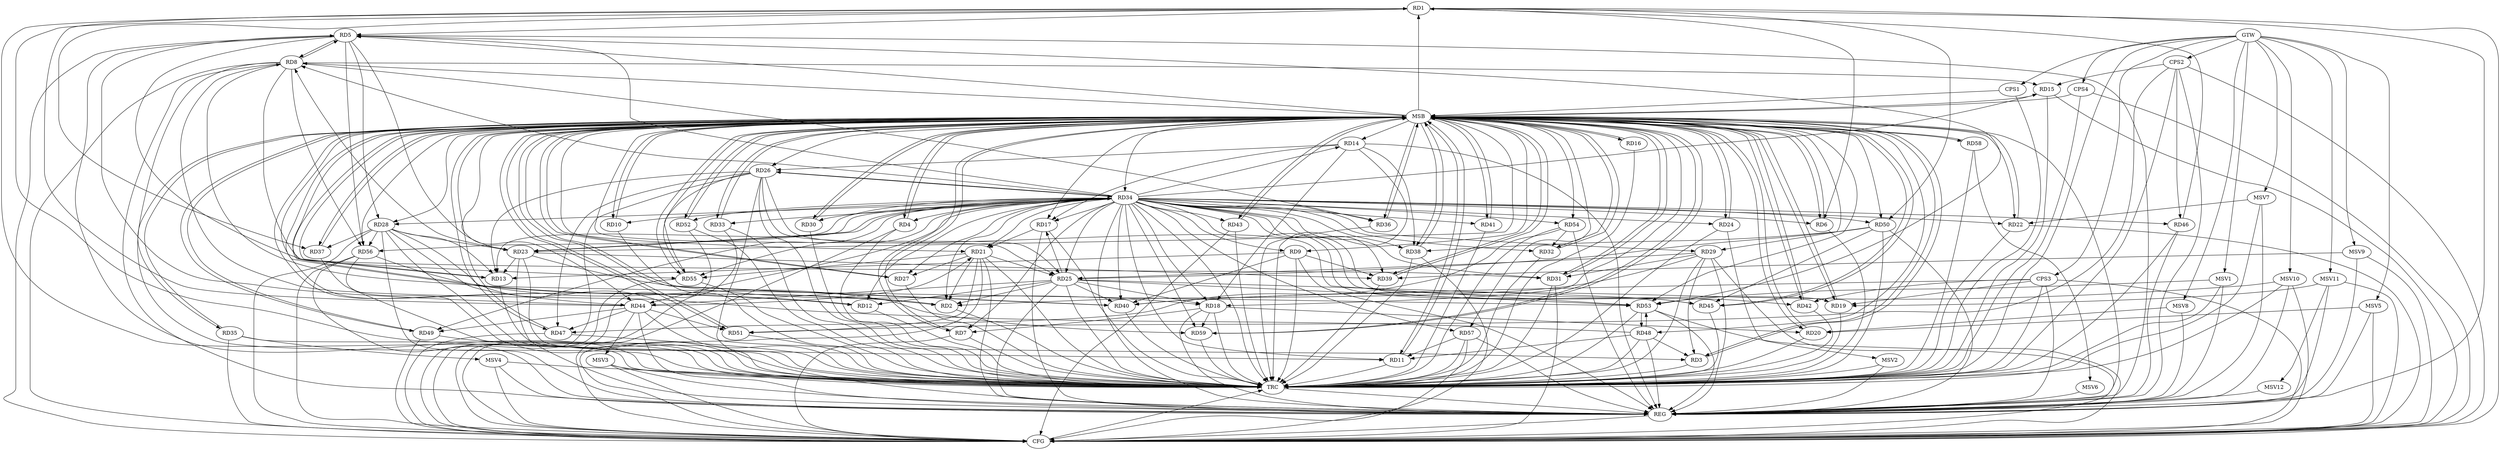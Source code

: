 strict digraph G {
  RD1 [ label="RD1" ];
  RD2 [ label="RD2" ];
  RD3 [ label="RD3" ];
  RD4 [ label="RD4" ];
  RD5 [ label="RD5" ];
  RD6 [ label="RD6" ];
  RD7 [ label="RD7" ];
  RD8 [ label="RD8" ];
  RD9 [ label="RD9" ];
  RD10 [ label="RD10" ];
  RD11 [ label="RD11" ];
  RD12 [ label="RD12" ];
  RD13 [ label="RD13" ];
  RD14 [ label="RD14" ];
  RD15 [ label="RD15" ];
  RD16 [ label="RD16" ];
  RD17 [ label="RD17" ];
  RD18 [ label="RD18" ];
  RD19 [ label="RD19" ];
  RD20 [ label="RD20" ];
  RD21 [ label="RD21" ];
  RD22 [ label="RD22" ];
  RD23 [ label="RD23" ];
  RD24 [ label="RD24" ];
  RD25 [ label="RD25" ];
  RD26 [ label="RD26" ];
  RD27 [ label="RD27" ];
  RD28 [ label="RD28" ];
  RD29 [ label="RD29" ];
  RD30 [ label="RD30" ];
  RD31 [ label="RD31" ];
  RD32 [ label="RD32" ];
  RD33 [ label="RD33" ];
  RD34 [ label="RD34" ];
  RD35 [ label="RD35" ];
  RD36 [ label="RD36" ];
  RD37 [ label="RD37" ];
  RD38 [ label="RD38" ];
  RD39 [ label="RD39" ];
  RD40 [ label="RD40" ];
  RD41 [ label="RD41" ];
  RD42 [ label="RD42" ];
  RD43 [ label="RD43" ];
  RD44 [ label="RD44" ];
  RD45 [ label="RD45" ];
  RD46 [ label="RD46" ];
  RD47 [ label="RD47" ];
  RD48 [ label="RD48" ];
  RD49 [ label="RD49" ];
  RD50 [ label="RD50" ];
  RD51 [ label="RD51" ];
  RD52 [ label="RD52" ];
  RD53 [ label="RD53" ];
  RD54 [ label="RD54" ];
  RD55 [ label="RD55" ];
  RD56 [ label="RD56" ];
  RD57 [ label="RD57" ];
  RD58 [ label="RD58" ];
  RD59 [ label="RD59" ];
  CPS1 [ label="CPS1" ];
  CPS2 [ label="CPS2" ];
  CPS3 [ label="CPS3" ];
  CPS4 [ label="CPS4" ];
  GTW [ label="GTW" ];
  REG [ label="REG" ];
  MSB [ label="MSB" ];
  CFG [ label="CFG" ];
  TRC [ label="TRC" ];
  MSV1 [ label="MSV1" ];
  MSV2 [ label="MSV2" ];
  MSV3 [ label="MSV3" ];
  MSV4 [ label="MSV4" ];
  MSV5 [ label="MSV5" ];
  MSV6 [ label="MSV6" ];
  MSV7 [ label="MSV7" ];
  MSV8 [ label="MSV8" ];
  MSV9 [ label="MSV9" ];
  MSV10 [ label="MSV10" ];
  MSV11 [ label="MSV11" ];
  MSV12 [ label="MSV12" ];
  RD1 -> RD5;
  RD1 -> RD6;
  RD1 -> RD11;
  RD1 -> RD37;
  RD44 -> RD1;
  RD46 -> RD1;
  RD1 -> RD50;
  RD21 -> RD2;
  RD25 -> RD2;
  RD29 -> RD2;
  RD34 -> RD2;
  RD28 -> RD3;
  RD29 -> RD3;
  RD48 -> RD3;
  RD5 -> RD8;
  RD8 -> RD5;
  RD5 -> RD23;
  RD5 -> RD28;
  RD5 -> RD31;
  RD44 -> RD5;
  RD5 -> RD53;
  RD5 -> RD56;
  RD18 -> RD7;
  RD8 -> RD15;
  RD23 -> RD8;
  RD34 -> RD8;
  RD8 -> RD36;
  RD48 -> RD8;
  RD8 -> RD53;
  RD8 -> RD55;
  RD8 -> RD56;
  RD9 -> RD13;
  RD9 -> RD39;
  RD9 -> RD40;
  RD34 -> RD11;
  RD48 -> RD11;
  RD57 -> RD11;
  RD25 -> RD12;
  RD23 -> RD13;
  RD26 -> RD13;
  RD28 -> RD13;
  RD14 -> RD17;
  RD14 -> RD18;
  RD14 -> RD26;
  RD14 -> RD38;
  RD17 -> RD21;
  RD25 -> RD17;
  RD18 -> RD20;
  RD23 -> RD18;
  RD25 -> RD18;
  RD34 -> RD18;
  RD18 -> RD59;
  RD21 -> RD25;
  RD21 -> RD27;
  RD44 -> RD21;
  RD21 -> RD51;
  RD21 -> RD55;
  RD28 -> RD23;
  RD23 -> RD34;
  RD23 -> RD39;
  RD26 -> RD25;
  RD29 -> RD25;
  RD25 -> RD40;
  RD25 -> RD44;
  RD25 -> RD45;
  RD50 -> RD25;
  RD25 -> RD53;
  RD26 -> RD34;
  RD26 -> RD47;
  RD26 -> RD53;
  RD26 -> RD55;
  RD34 -> RD27;
  RD28 -> RD37;
  RD28 -> RD44;
  RD28 -> RD56;
  RD29 -> RD31;
  RD54 -> RD32;
  RD34 -> RD38;
  RD34 -> RD44;
  RD34 -> RD45;
  RD34 -> RD55;
  RD34 -> RD59;
  RD50 -> RD38;
  RD44 -> RD47;
  RD44 -> RD49;
  RD44 -> RD51;
  RD50 -> RD45;
  RD54 -> RD47;
  RD48 -> RD53;
  RD53 -> RD48;
  RD56 -> RD59;
  CPS2 -> RD46;
  CPS2 -> RD15;
  CPS2 -> RD51;
  CPS3 -> RD42;
  CPS3 -> RD40;
  CPS3 -> RD19;
  GTW -> CPS1;
  GTW -> CPS2;
  GTW -> CPS3;
  GTW -> CPS4;
  RD1 -> REG;
  RD5 -> REG;
  RD8 -> REG;
  RD9 -> REG;
  RD14 -> REG;
  RD17 -> REG;
  RD18 -> REG;
  RD21 -> REG;
  RD23 -> REG;
  RD25 -> REG;
  RD26 -> REG;
  RD28 -> REG;
  RD29 -> REG;
  RD34 -> REG;
  RD44 -> REG;
  RD46 -> REG;
  RD48 -> REG;
  RD50 -> REG;
  RD53 -> REG;
  RD54 -> REG;
  RD56 -> REG;
  RD57 -> REG;
  CPS2 -> REG;
  CPS3 -> REG;
  RD2 -> MSB;
  MSB -> RD9;
  MSB -> RD17;
  MSB -> RD22;
  MSB -> RD23;
  MSB -> RD26;
  MSB -> RD29;
  MSB -> RD41;
  MSB -> REG;
  RD3 -> MSB;
  MSB -> RD28;
  MSB -> RD30;
  MSB -> RD36;
  RD4 -> MSB;
  MSB -> RD1;
  MSB -> RD8;
  MSB -> RD12;
  MSB -> RD21;
  MSB -> RD34;
  MSB -> RD38;
  MSB -> RD42;
  MSB -> RD43;
  MSB -> RD52;
  RD6 -> MSB;
  MSB -> RD44;
  MSB -> RD56;
  RD7 -> MSB;
  MSB -> RD3;
  MSB -> RD51;
  RD10 -> MSB;
  MSB -> RD5;
  MSB -> RD7;
  MSB -> RD33;
  MSB -> RD37;
  MSB -> RD59;
  RD11 -> MSB;
  MSB -> RD6;
  MSB -> RD55;
  RD12 -> MSB;
  MSB -> RD54;
  RD13 -> MSB;
  MSB -> RD10;
  MSB -> RD58;
  RD15 -> MSB;
  MSB -> RD13;
  MSB -> RD35;
  MSB -> RD57;
  RD16 -> MSB;
  MSB -> RD2;
  MSB -> RD18;
  MSB -> RD24;
  RD19 -> MSB;
  MSB -> RD25;
  RD20 -> MSB;
  MSB -> RD19;
  MSB -> RD27;
  MSB -> RD39;
  MSB -> RD50;
  RD22 -> MSB;
  MSB -> RD11;
  MSB -> RD20;
  MSB -> RD47;
  MSB -> RD53;
  RD24 -> MSB;
  RD27 -> MSB;
  MSB -> RD32;
  MSB -> RD40;
  RD30 -> MSB;
  MSB -> RD4;
  RD31 -> MSB;
  RD32 -> MSB;
  MSB -> RD48;
  RD33 -> MSB;
  MSB -> RD14;
  RD35 -> MSB;
  RD36 -> MSB;
  RD37 -> MSB;
  RD38 -> MSB;
  RD39 -> MSB;
  MSB -> RD31;
  RD40 -> MSB;
  RD41 -> MSB;
  MSB -> RD16;
  MSB -> RD45;
  RD42 -> MSB;
  RD43 -> MSB;
  RD45 -> MSB;
  RD47 -> MSB;
  RD49 -> MSB;
  RD51 -> MSB;
  RD52 -> MSB;
  RD55 -> MSB;
  RD58 -> MSB;
  MSB -> RD49;
  RD59 -> MSB;
  CPS1 -> MSB;
  CPS4 -> MSB;
  RD22 -> CFG;
  RD47 -> CFG;
  RD5 -> CFG;
  RD52 -> CFG;
  RD53 -> CFG;
  RD55 -> CFG;
  RD8 -> CFG;
  CPS2 -> CFG;
  CPS3 -> CFG;
  RD29 -> CFG;
  RD15 -> CFG;
  RD33 -> CFG;
  CPS4 -> CFG;
  RD56 -> CFG;
  RD57 -> CFG;
  RD43 -> CFG;
  RD7 -> CFG;
  RD31 -> CFG;
  RD28 -> CFG;
  RD4 -> CFG;
  RD49 -> CFG;
  RD35 -> CFG;
  RD26 -> CFG;
  RD38 -> CFG;
  RD1 -> CFG;
  RD21 -> CFG;
  REG -> CFG;
  RD1 -> TRC;
  RD2 -> TRC;
  RD3 -> TRC;
  RD4 -> TRC;
  RD5 -> TRC;
  RD6 -> TRC;
  RD7 -> TRC;
  RD8 -> TRC;
  RD9 -> TRC;
  RD10 -> TRC;
  RD11 -> TRC;
  RD12 -> TRC;
  RD13 -> TRC;
  RD14 -> TRC;
  RD15 -> TRC;
  RD16 -> TRC;
  RD17 -> TRC;
  RD18 -> TRC;
  RD19 -> TRC;
  RD20 -> TRC;
  RD21 -> TRC;
  RD22 -> TRC;
  RD23 -> TRC;
  RD24 -> TRC;
  RD25 -> TRC;
  RD26 -> TRC;
  RD27 -> TRC;
  RD28 -> TRC;
  RD29 -> TRC;
  RD30 -> TRC;
  RD31 -> TRC;
  RD32 -> TRC;
  RD33 -> TRC;
  RD34 -> TRC;
  RD35 -> TRC;
  RD36 -> TRC;
  RD37 -> TRC;
  RD38 -> TRC;
  RD39 -> TRC;
  RD40 -> TRC;
  RD41 -> TRC;
  RD42 -> TRC;
  RD43 -> TRC;
  RD44 -> TRC;
  RD45 -> TRC;
  RD46 -> TRC;
  RD47 -> TRC;
  RD48 -> TRC;
  RD49 -> TRC;
  RD50 -> TRC;
  RD51 -> TRC;
  RD52 -> TRC;
  RD53 -> TRC;
  RD54 -> TRC;
  RD55 -> TRC;
  RD56 -> TRC;
  RD57 -> TRC;
  RD58 -> TRC;
  RD59 -> TRC;
  CPS1 -> TRC;
  CPS2 -> TRC;
  CPS3 -> TRC;
  CPS4 -> TRC;
  GTW -> TRC;
  CFG -> TRC;
  TRC -> REG;
  RD34 -> RD6;
  RD34 -> RD9;
  RD34 -> RD14;
  RD34 -> RD40;
  RD34 -> RD12;
  RD34 -> RD42;
  RD34 -> RD46;
  RD34 -> RD4;
  RD34 -> RD23;
  RD34 -> RD10;
  RD34 -> RD13;
  RD34 -> RD26;
  RD34 -> RD29;
  RD34 -> RD25;
  RD34 -> RD33;
  RD34 -> RD49;
  RD34 -> RD5;
  RD34 -> RD21;
  RD34 -> RD7;
  RD34 -> RD17;
  RD34 -> RD24;
  RD34 -> RD15;
  RD34 -> RD39;
  RD34 -> RD57;
  RD34 -> RD41;
  RD34 -> RD32;
  RD34 -> RD19;
  RD34 -> RD30;
  RD34 -> RD50;
  RD34 -> RD43;
  RD34 -> RD28;
  RD34 -> RD31;
  RD34 -> RD36;
  RD34 -> RD52;
  RD34 -> RD22;
  RD34 -> RD54;
  RD34 -> RD56;
  MSV1 -> RD53;
  GTW -> MSV1;
  MSV1 -> REG;
  MSV1 -> TRC;
  RD24 -> MSV2;
  MSV2 -> REG;
  MSV2 -> TRC;
  RD44 -> MSV3;
  MSV3 -> REG;
  MSV3 -> TRC;
  MSV3 -> CFG;
  RD35 -> MSV4;
  MSV4 -> REG;
  MSV4 -> TRC;
  MSV4 -> CFG;
  MSV5 -> RD20;
  GTW -> MSV5;
  MSV5 -> REG;
  MSV5 -> CFG;
  RD58 -> MSV6;
  MSV6 -> REG;
  MSV7 -> RD22;
  GTW -> MSV7;
  MSV7 -> REG;
  MSV7 -> TRC;
  MSV8 -> RD20;
  GTW -> MSV8;
  MSV8 -> REG;
  MSV9 -> RD39;
  GTW -> MSV9;
  MSV9 -> REG;
  MSV9 -> CFG;
  MSV10 -> RD40;
  GTW -> MSV10;
  MSV10 -> REG;
  MSV10 -> TRC;
  MSV10 -> CFG;
  MSV11 -> RD19;
  GTW -> MSV11;
  MSV11 -> REG;
  MSV11 -> CFG;
  MSV11 -> MSV12;
  MSV12 -> REG;
}
